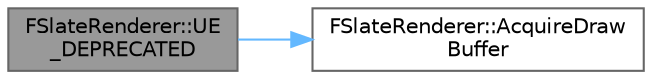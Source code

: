 digraph "FSlateRenderer::UE_DEPRECATED"
{
 // INTERACTIVE_SVG=YES
 // LATEX_PDF_SIZE
  bgcolor="transparent";
  edge [fontname=Helvetica,fontsize=10,labelfontname=Helvetica,labelfontsize=10];
  node [fontname=Helvetica,fontsize=10,shape=box,height=0.2,width=0.4];
  rankdir="LR";
  Node1 [id="Node000001",label="FSlateRenderer::UE\l_DEPRECATED",height=0.2,width=0.4,color="gray40", fillcolor="grey60", style="filled", fontcolor="black",tooltip="Returns a draw buffer that can be used by Slate windows to draw window elements."];
  Node1 -> Node2 [id="edge1_Node000001_Node000002",color="steelblue1",style="solid",tooltip=" "];
  Node2 [id="Node000002",label="FSlateRenderer::AcquireDraw\lBuffer",height=0.2,width=0.4,color="grey40", fillcolor="white", style="filled",URL="$d4/d6a/classFSlateRenderer.html#adb138ec386b074c8ef202778faee570b",tooltip="Returns a draw buffer that can be used by Slate windows to draw window elements."];
}
